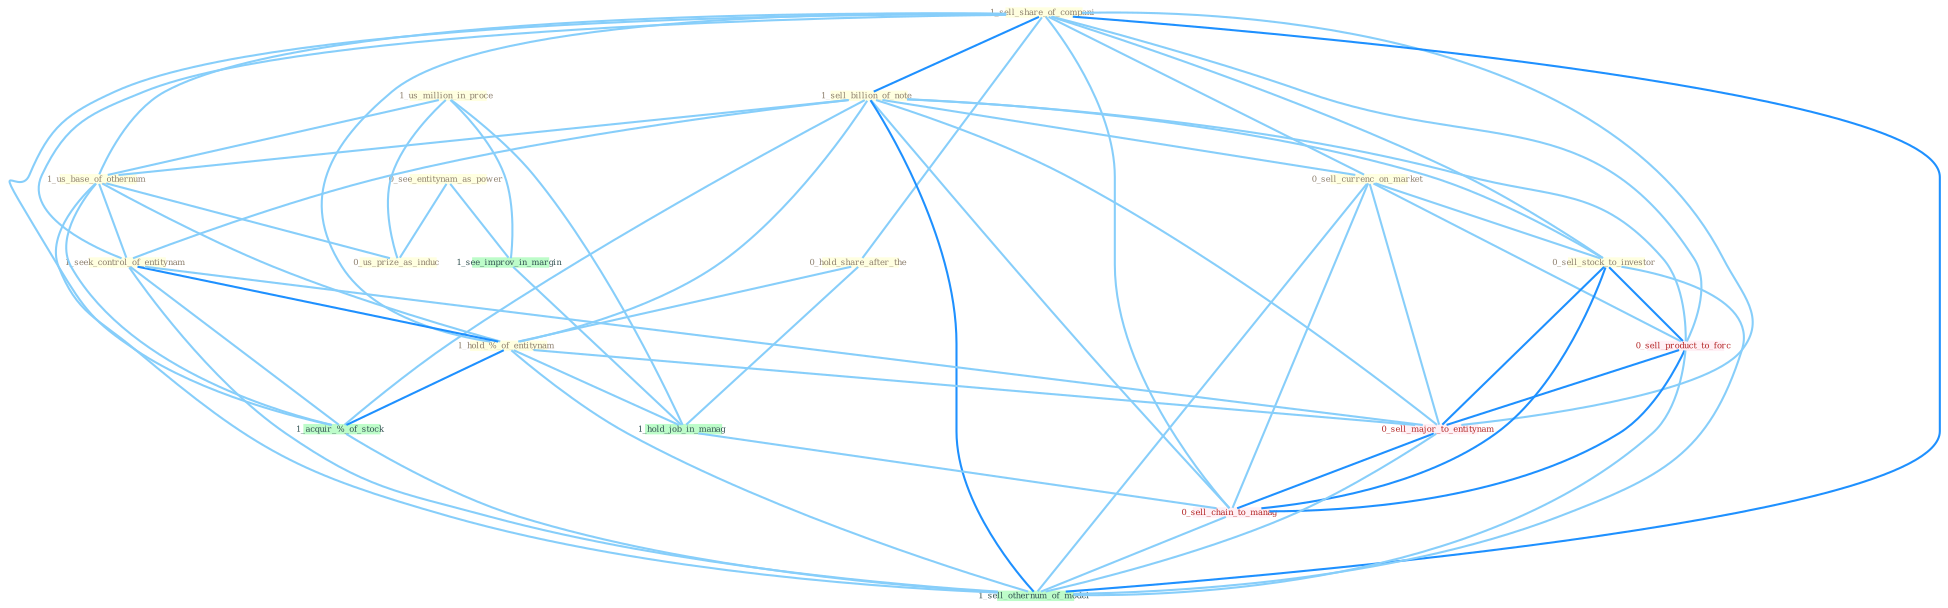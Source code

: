 Graph G{ 
    node
    [shape=polygon,style=filled,width=.5,height=.06,color="#BDFCC9",fixedsize=true,fontsize=4,
    fontcolor="#2f4f4f"];
    {node
    [color="#ffffe0", fontcolor="#8b7d6b"] "0_see_entitynam_as_power " "1_sell_share_of_compani " "1_sell_billion_of_note " "0_hold_share_after_the " "1_us_million_in_proce " "1_us_base_of_othernum " "0_sell_currenc_on_market " "0_sell_stock_to_investor " "1_seek_control_of_entitynam " "1_hold_%_of_entitynam " "0_us_prize_as_induc "}
{node [color="#fff0f5", fontcolor="#b22222"] "0_sell_product_to_forc " "0_sell_major_to_entitynam " "0_sell_chain_to_manag "}
edge [color="#B0E2FF"];

	"0_see_entitynam_as_power " -- "0_us_prize_as_induc " [w="1", color="#87cefa" ];
	"0_see_entitynam_as_power " -- "1_see_improv_in_margin " [w="1", color="#87cefa" ];
	"1_sell_share_of_compani " -- "1_sell_billion_of_note " [w="2", color="#1e90ff" , len=0.8];
	"1_sell_share_of_compani " -- "0_hold_share_after_the " [w="1", color="#87cefa" ];
	"1_sell_share_of_compani " -- "1_us_base_of_othernum " [w="1", color="#87cefa" ];
	"1_sell_share_of_compani " -- "0_sell_currenc_on_market " [w="1", color="#87cefa" ];
	"1_sell_share_of_compani " -- "0_sell_stock_to_investor " [w="1", color="#87cefa" ];
	"1_sell_share_of_compani " -- "1_seek_control_of_entitynam " [w="1", color="#87cefa" ];
	"1_sell_share_of_compani " -- "1_hold_%_of_entitynam " [w="1", color="#87cefa" ];
	"1_sell_share_of_compani " -- "1_acquir_%_of_stock " [w="1", color="#87cefa" ];
	"1_sell_share_of_compani " -- "0_sell_product_to_forc " [w="1", color="#87cefa" ];
	"1_sell_share_of_compani " -- "0_sell_major_to_entitynam " [w="1", color="#87cefa" ];
	"1_sell_share_of_compani " -- "0_sell_chain_to_manag " [w="1", color="#87cefa" ];
	"1_sell_share_of_compani " -- "1_sell_othernum_of_model " [w="2", color="#1e90ff" , len=0.8];
	"1_sell_billion_of_note " -- "1_us_base_of_othernum " [w="1", color="#87cefa" ];
	"1_sell_billion_of_note " -- "0_sell_currenc_on_market " [w="1", color="#87cefa" ];
	"1_sell_billion_of_note " -- "0_sell_stock_to_investor " [w="1", color="#87cefa" ];
	"1_sell_billion_of_note " -- "1_seek_control_of_entitynam " [w="1", color="#87cefa" ];
	"1_sell_billion_of_note " -- "1_hold_%_of_entitynam " [w="1", color="#87cefa" ];
	"1_sell_billion_of_note " -- "1_acquir_%_of_stock " [w="1", color="#87cefa" ];
	"1_sell_billion_of_note " -- "0_sell_product_to_forc " [w="1", color="#87cefa" ];
	"1_sell_billion_of_note " -- "0_sell_major_to_entitynam " [w="1", color="#87cefa" ];
	"1_sell_billion_of_note " -- "0_sell_chain_to_manag " [w="1", color="#87cefa" ];
	"1_sell_billion_of_note " -- "1_sell_othernum_of_model " [w="2", color="#1e90ff" , len=0.8];
	"0_hold_share_after_the " -- "1_hold_%_of_entitynam " [w="1", color="#87cefa" ];
	"0_hold_share_after_the " -- "1_hold_job_in_manag " [w="1", color="#87cefa" ];
	"1_us_million_in_proce " -- "1_us_base_of_othernum " [w="1", color="#87cefa" ];
	"1_us_million_in_proce " -- "0_us_prize_as_induc " [w="1", color="#87cefa" ];
	"1_us_million_in_proce " -- "1_see_improv_in_margin " [w="1", color="#87cefa" ];
	"1_us_million_in_proce " -- "1_hold_job_in_manag " [w="1", color="#87cefa" ];
	"1_us_base_of_othernum " -- "1_seek_control_of_entitynam " [w="1", color="#87cefa" ];
	"1_us_base_of_othernum " -- "1_hold_%_of_entitynam " [w="1", color="#87cefa" ];
	"1_us_base_of_othernum " -- "0_us_prize_as_induc " [w="1", color="#87cefa" ];
	"1_us_base_of_othernum " -- "1_acquir_%_of_stock " [w="1", color="#87cefa" ];
	"1_us_base_of_othernum " -- "1_sell_othernum_of_model " [w="1", color="#87cefa" ];
	"0_sell_currenc_on_market " -- "0_sell_stock_to_investor " [w="1", color="#87cefa" ];
	"0_sell_currenc_on_market " -- "0_sell_product_to_forc " [w="1", color="#87cefa" ];
	"0_sell_currenc_on_market " -- "0_sell_major_to_entitynam " [w="1", color="#87cefa" ];
	"0_sell_currenc_on_market " -- "0_sell_chain_to_manag " [w="1", color="#87cefa" ];
	"0_sell_currenc_on_market " -- "1_sell_othernum_of_model " [w="1", color="#87cefa" ];
	"0_sell_stock_to_investor " -- "0_sell_product_to_forc " [w="2", color="#1e90ff" , len=0.8];
	"0_sell_stock_to_investor " -- "0_sell_major_to_entitynam " [w="2", color="#1e90ff" , len=0.8];
	"0_sell_stock_to_investor " -- "0_sell_chain_to_manag " [w="2", color="#1e90ff" , len=0.8];
	"0_sell_stock_to_investor " -- "1_sell_othernum_of_model " [w="1", color="#87cefa" ];
	"1_seek_control_of_entitynam " -- "1_hold_%_of_entitynam " [w="2", color="#1e90ff" , len=0.8];
	"1_seek_control_of_entitynam " -- "1_acquir_%_of_stock " [w="1", color="#87cefa" ];
	"1_seek_control_of_entitynam " -- "0_sell_major_to_entitynam " [w="1", color="#87cefa" ];
	"1_seek_control_of_entitynam " -- "1_sell_othernum_of_model " [w="1", color="#87cefa" ];
	"1_hold_%_of_entitynam " -- "1_acquir_%_of_stock " [w="2", color="#1e90ff" , len=0.8];
	"1_hold_%_of_entitynam " -- "1_hold_job_in_manag " [w="1", color="#87cefa" ];
	"1_hold_%_of_entitynam " -- "0_sell_major_to_entitynam " [w="1", color="#87cefa" ];
	"1_hold_%_of_entitynam " -- "1_sell_othernum_of_model " [w="1", color="#87cefa" ];
	"1_see_improv_in_margin " -- "1_hold_job_in_manag " [w="1", color="#87cefa" ];
	"1_acquir_%_of_stock " -- "1_sell_othernum_of_model " [w="1", color="#87cefa" ];
	"1_hold_job_in_manag " -- "0_sell_chain_to_manag " [w="1", color="#87cefa" ];
	"0_sell_product_to_forc " -- "0_sell_major_to_entitynam " [w="2", color="#1e90ff" , len=0.8];
	"0_sell_product_to_forc " -- "0_sell_chain_to_manag " [w="2", color="#1e90ff" , len=0.8];
	"0_sell_product_to_forc " -- "1_sell_othernum_of_model " [w="1", color="#87cefa" ];
	"0_sell_major_to_entitynam " -- "0_sell_chain_to_manag " [w="2", color="#1e90ff" , len=0.8];
	"0_sell_major_to_entitynam " -- "1_sell_othernum_of_model " [w="1", color="#87cefa" ];
	"0_sell_chain_to_manag " -- "1_sell_othernum_of_model " [w="1", color="#87cefa" ];
}